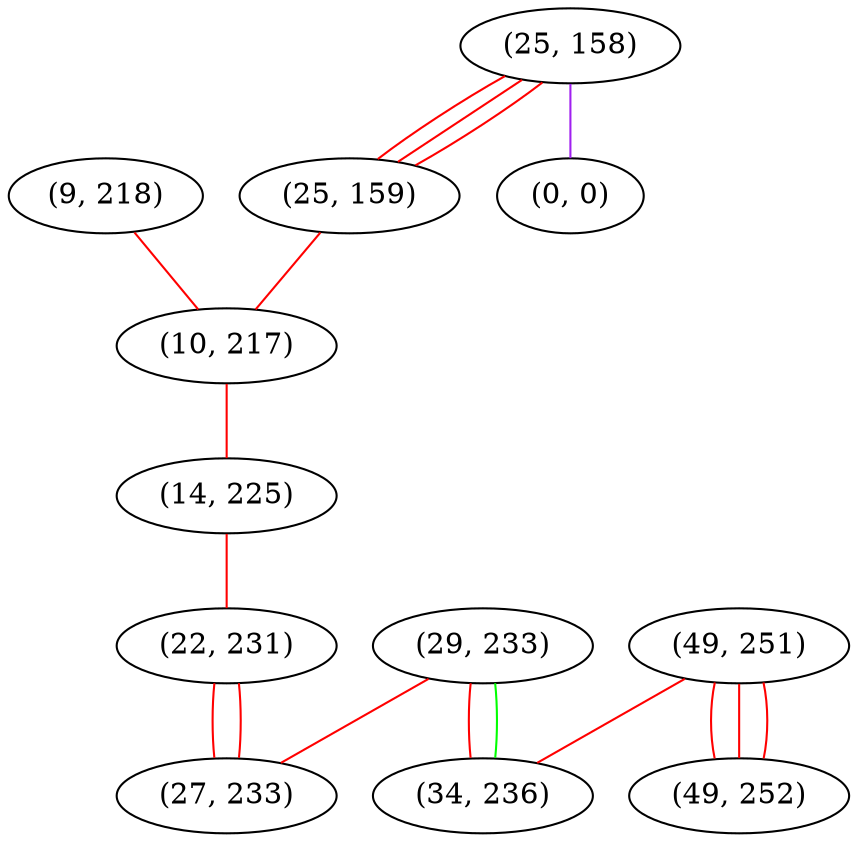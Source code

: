 graph "" {
"(9, 218)";
"(49, 251)";
"(25, 158)";
"(49, 252)";
"(25, 159)";
"(29, 233)";
"(10, 217)";
"(14, 225)";
"(0, 0)";
"(22, 231)";
"(34, 236)";
"(27, 233)";
"(9, 218)" -- "(10, 217)"  [color=red, key=0, weight=1];
"(49, 251)" -- "(34, 236)"  [color=red, key=0, weight=1];
"(49, 251)" -- "(49, 252)"  [color=red, key=0, weight=1];
"(49, 251)" -- "(49, 252)"  [color=red, key=1, weight=1];
"(49, 251)" -- "(49, 252)"  [color=red, key=2, weight=1];
"(25, 158)" -- "(0, 0)"  [color=purple, key=0, weight=4];
"(25, 158)" -- "(25, 159)"  [color=red, key=0, weight=1];
"(25, 158)" -- "(25, 159)"  [color=red, key=1, weight=1];
"(25, 158)" -- "(25, 159)"  [color=red, key=2, weight=1];
"(25, 159)" -- "(10, 217)"  [color=red, key=0, weight=1];
"(29, 233)" -- "(27, 233)"  [color=red, key=0, weight=1];
"(29, 233)" -- "(34, 236)"  [color=red, key=0, weight=1];
"(29, 233)" -- "(34, 236)"  [color=green, key=1, weight=2];
"(10, 217)" -- "(14, 225)"  [color=red, key=0, weight=1];
"(14, 225)" -- "(22, 231)"  [color=red, key=0, weight=1];
"(22, 231)" -- "(27, 233)"  [color=red, key=0, weight=1];
"(22, 231)" -- "(27, 233)"  [color=red, key=1, weight=1];
}
